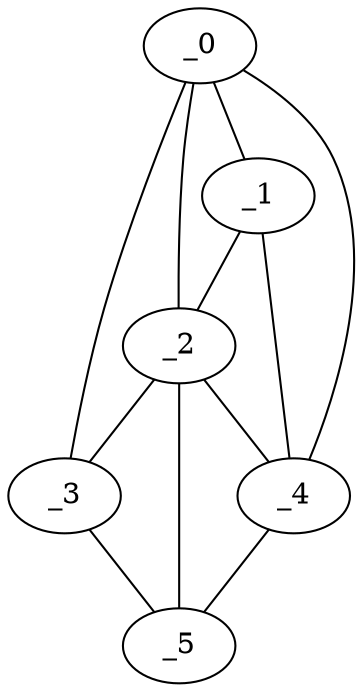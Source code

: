 graph "obj36__55.gxl" {
	_0	 [x=60,
		y=21];
	_1	 [x=86,
		y=49];
	_0 -- _1	 [valence=1];
	_2	 [x=89,
		y=59];
	_0 -- _2	 [valence=2];
	_3	 [x=91,
		y=71];
	_0 -- _3	 [valence=1];
	_4	 [x=92,
		y=40];
	_0 -- _4	 [valence=1];
	_1 -- _2	 [valence=2];
	_1 -- _4	 [valence=2];
	_2 -- _3	 [valence=2];
	_2 -- _4	 [valence=1];
	_5	 [x=117,
		y=69];
	_2 -- _5	 [valence=2];
	_3 -- _5	 [valence=1];
	_4 -- _5	 [valence=1];
}
